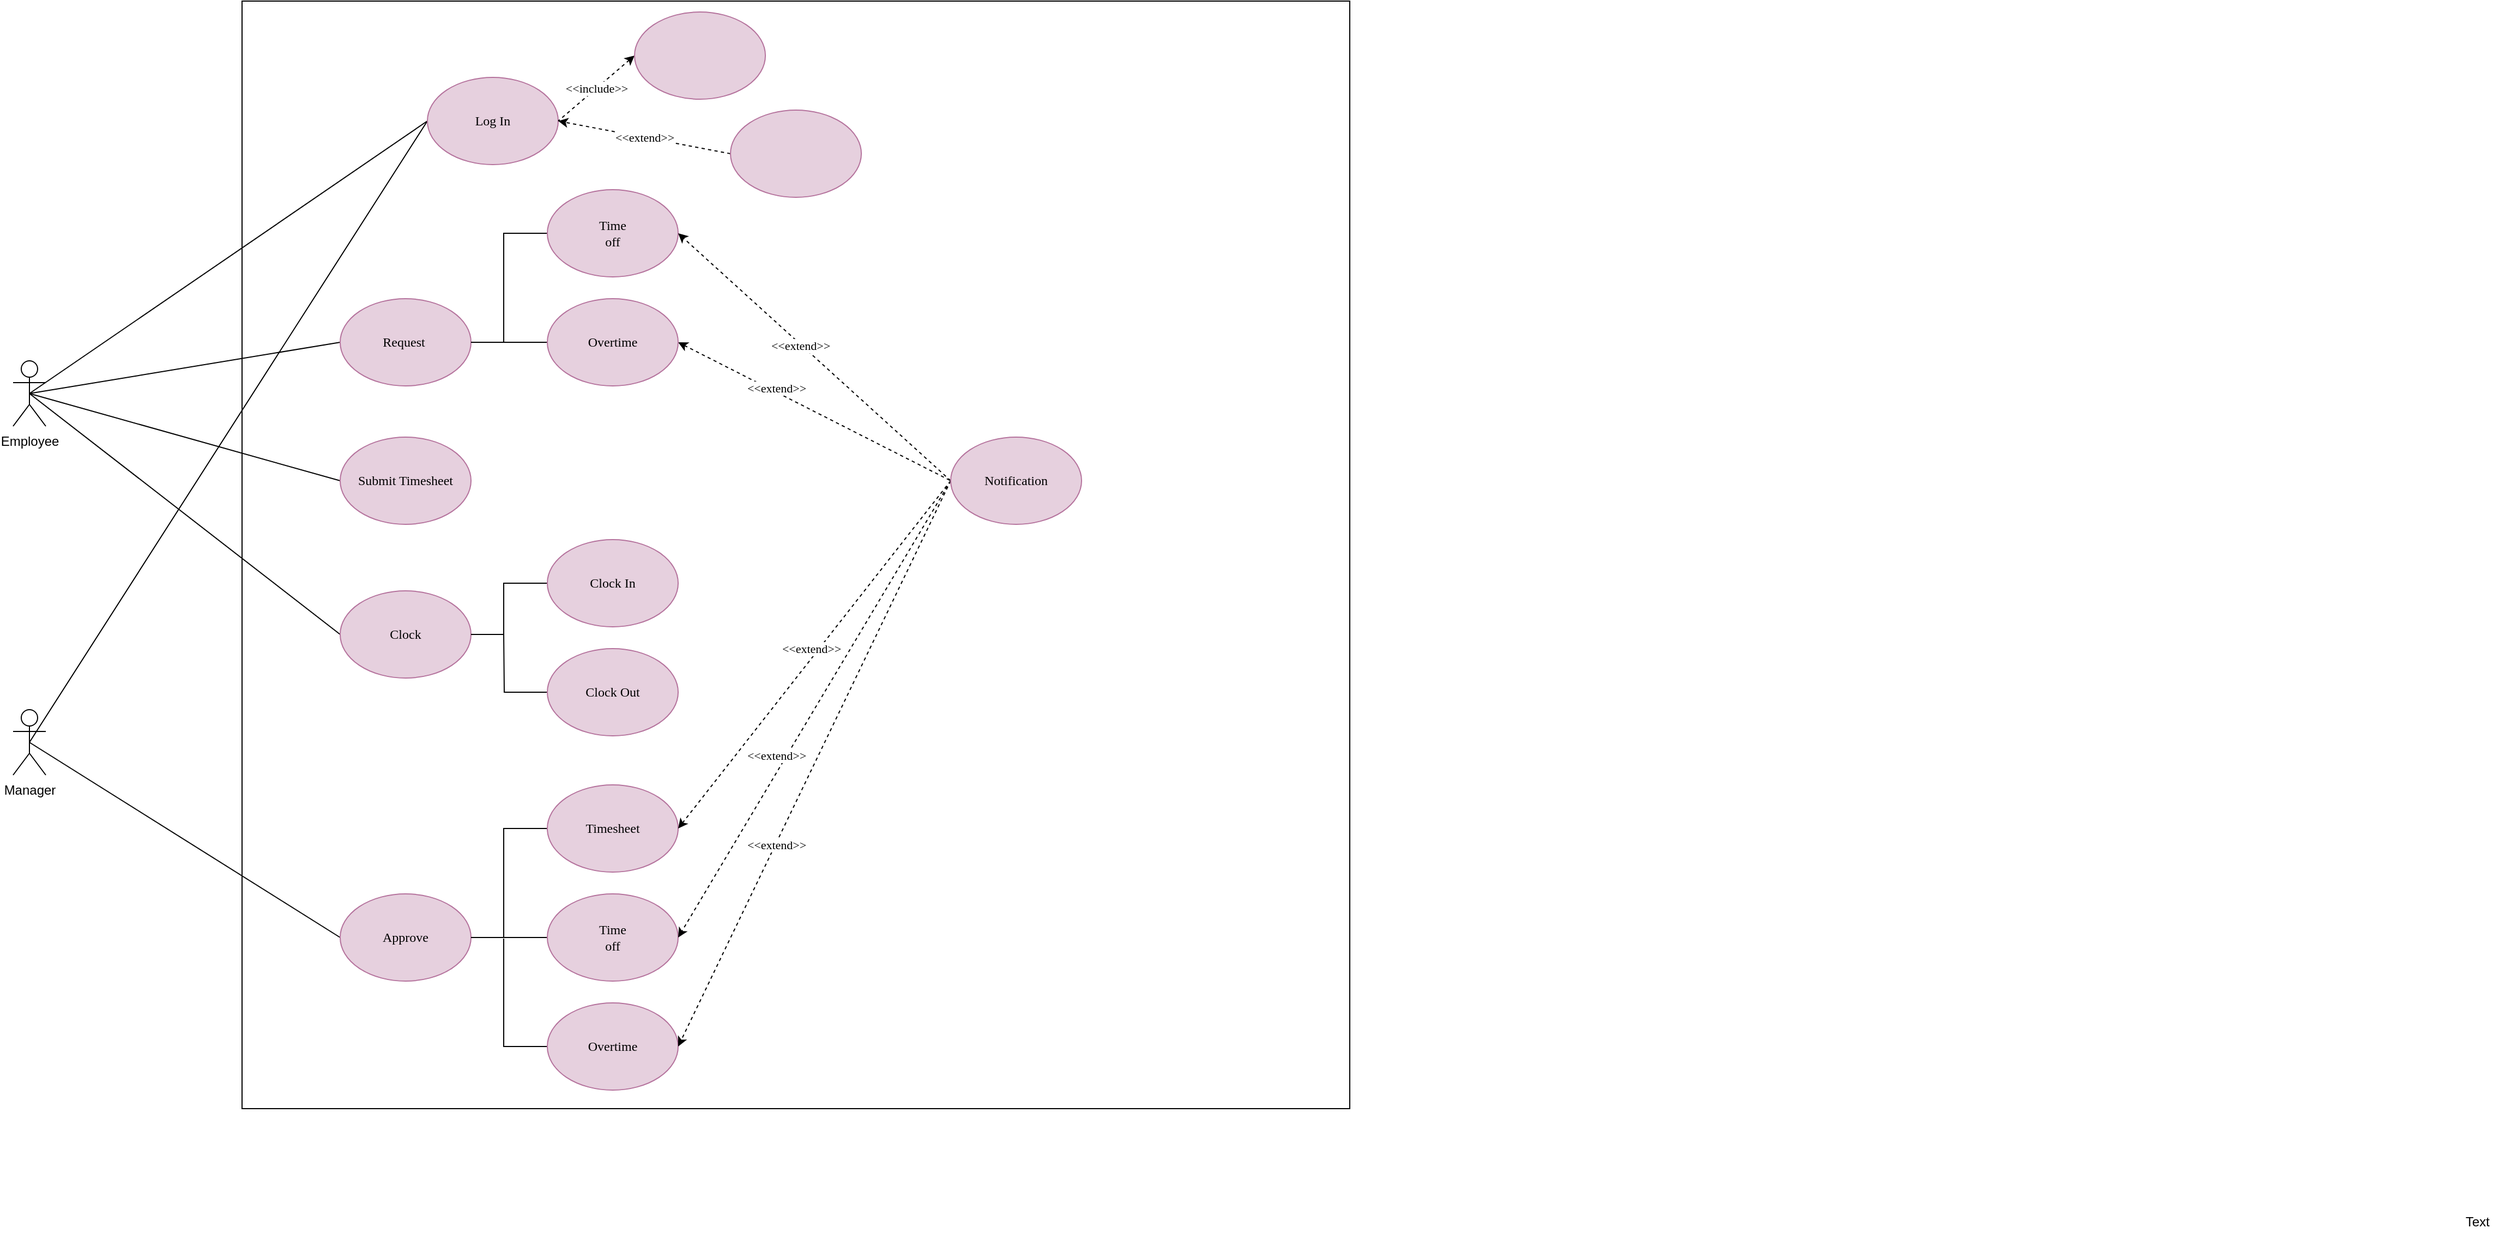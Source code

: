 <mxfile version="13.7.4" type="github">
  <diagram name="Page-1" id="e7e014a7-5840-1c2e-5031-d8a46d1fe8dd">
    <mxGraphModel dx="1892" dy="2104" grid="1" gridSize="10" guides="1" tooltips="1" connect="1" arrows="1" fold="1" page="1" pageScale="1" pageWidth="1169" pageHeight="826" background="#ffffff" math="0" shadow="0">
      <root>
        <mxCell id="0" />
        <mxCell id="1" parent="0" />
        <mxCell id="o9tcD4hmygBaCGeAGvL4-41" value="" style="whiteSpace=wrap;html=1;aspect=fixed;" vertex="1" parent="1">
          <mxGeometry x="550" y="-310" width="1016" height="1016" as="geometry" />
        </mxCell>
        <mxCell id="o9tcD4hmygBaCGeAGvL4-79" style="edgeStyle=none;rounded=0;orthogonalLoop=1;jettySize=auto;html=1;exitX=0.5;exitY=0.5;exitDx=0;exitDy=0;exitPerimeter=0;entryX=0;entryY=0.5;entryDx=0;entryDy=0;endArrow=none;endFill=0;strokeColor=#000000;" edge="1" parent="1" source="o9tcD4hmygBaCGeAGvL4-42" target="o9tcD4hmygBaCGeAGvL4-47">
          <mxGeometry relative="1" as="geometry" />
        </mxCell>
        <mxCell id="o9tcD4hmygBaCGeAGvL4-42" value="Employee" style="shape=umlActor;verticalLabelPosition=bottom;verticalAlign=top;html=1;outlineConnect=0;" vertex="1" parent="1">
          <mxGeometry x="340" y="20" width="30" height="60" as="geometry" />
        </mxCell>
        <mxCell id="o9tcD4hmygBaCGeAGvL4-43" value="Manager" style="shape=umlActor;verticalLabelPosition=bottom;verticalAlign=top;html=1;outlineConnect=0;" vertex="1" parent="1">
          <mxGeometry x="340" y="340" width="30" height="60" as="geometry" />
        </mxCell>
        <mxCell id="o9tcD4hmygBaCGeAGvL4-80" style="edgeStyle=none;rounded=0;orthogonalLoop=1;jettySize=auto;html=1;exitX=0;exitY=0.5;exitDx=0;exitDy=0;endArrow=none;endFill=0;strokeColor=#000000;entryX=0.5;entryY=0.5;entryDx=0;entryDy=0;entryPerimeter=0;" edge="1" parent="1" source="o9tcD4hmygBaCGeAGvL4-46" target="o9tcD4hmygBaCGeAGvL4-42">
          <mxGeometry relative="1" as="geometry">
            <mxPoint x="360" y="50" as="targetPoint" />
          </mxGeometry>
        </mxCell>
        <mxCell id="o9tcD4hmygBaCGeAGvL4-83" style="edgeStyle=none;rounded=0;orthogonalLoop=1;jettySize=auto;html=1;exitX=0;exitY=0.5;exitDx=0;exitDy=0;entryX=0.5;entryY=0.5;entryDx=0;entryDy=0;entryPerimeter=0;endArrow=none;endFill=0;strokeColor=#000000;" edge="1" parent="1" source="o9tcD4hmygBaCGeAGvL4-46" target="o9tcD4hmygBaCGeAGvL4-43">
          <mxGeometry relative="1" as="geometry" />
        </mxCell>
        <mxCell id="o9tcD4hmygBaCGeAGvL4-46" value="" style="ellipse;whiteSpace=wrap;html=1;strokeColor=#B5739D;fillColor=#E6D0DE;" vertex="1" parent="1">
          <mxGeometry x="720" y="-240" width="120" height="80" as="geometry" />
        </mxCell>
        <mxCell id="o9tcD4hmygBaCGeAGvL4-47" value="&lt;font face=&quot;Garamond&quot;&gt;Request&amp;nbsp;&lt;/font&gt;" style="ellipse;whiteSpace=wrap;html=1;strokeColor=#B5739D;fillColor=#E6D0DE;" vertex="1" parent="1">
          <mxGeometry x="640" y="-37" width="120" height="80" as="geometry" />
        </mxCell>
        <mxCell id="o9tcD4hmygBaCGeAGvL4-75" style="edgeStyle=orthogonalEdgeStyle;rounded=0;orthogonalLoop=1;jettySize=auto;html=1;exitX=0;exitY=0.5;exitDx=0;exitDy=0;entryX=1;entryY=0.5;entryDx=0;entryDy=0;endArrow=none;endFill=0;strokeColor=#000000;" edge="1" parent="1" source="o9tcD4hmygBaCGeAGvL4-48" target="o9tcD4hmygBaCGeAGvL4-47">
          <mxGeometry relative="1" as="geometry">
            <Array as="points">
              <mxPoint x="790" y="-97" />
              <mxPoint x="790" y="3" />
            </Array>
          </mxGeometry>
        </mxCell>
        <mxCell id="o9tcD4hmygBaCGeAGvL4-48" value="" style="ellipse;whiteSpace=wrap;html=1;strokeColor=#B5739D;fillColor=#E6D0DE;fontStyle=1" vertex="1" parent="1">
          <mxGeometry x="830" y="-137" width="120" height="80" as="geometry" />
        </mxCell>
        <mxCell id="o9tcD4hmygBaCGeAGvL4-78" style="edgeStyle=orthogonalEdgeStyle;rounded=0;orthogonalLoop=1;jettySize=auto;html=1;exitX=0;exitY=0.5;exitDx=0;exitDy=0;endArrow=none;endFill=0;strokeColor=#000000;" edge="1" parent="1" source="o9tcD4hmygBaCGeAGvL4-49">
          <mxGeometry relative="1" as="geometry">
            <mxPoint x="790" y="3" as="targetPoint" />
          </mxGeometry>
        </mxCell>
        <mxCell id="o9tcD4hmygBaCGeAGvL4-99" style="edgeStyle=none;rounded=0;orthogonalLoop=1;jettySize=auto;html=1;exitX=1;exitY=0.5;exitDx=0;exitDy=0;entryX=0;entryY=0.5;entryDx=0;entryDy=0;dashed=1;startArrow=classic;startFill=1;endArrow=none;endFill=0;strokeColor=#000000;fontFamily=Garamond;" edge="1" parent="1" source="o9tcD4hmygBaCGeAGvL4-49" target="o9tcD4hmygBaCGeAGvL4-98">
          <mxGeometry relative="1" as="geometry" />
        </mxCell>
        <mxCell id="o9tcD4hmygBaCGeAGvL4-49" value="&lt;font face=&quot;Garamond&quot;&gt;Overtime&lt;/font&gt;" style="ellipse;whiteSpace=wrap;html=1;strokeColor=#B5739D;fillColor=#E6D0DE;" vertex="1" parent="1">
          <mxGeometry x="830" y="-37" width="120" height="80" as="geometry" />
        </mxCell>
        <mxCell id="o9tcD4hmygBaCGeAGvL4-50" value="&lt;font face=&quot;Garamond&quot;&gt;Log In&lt;/font&gt;" style="text;html=1;strokeColor=none;fillColor=none;align=center;verticalAlign=middle;whiteSpace=wrap;rounded=0;" vertex="1" parent="1">
          <mxGeometry x="760" y="-210" width="40" height="20" as="geometry" />
        </mxCell>
        <mxCell id="o9tcD4hmygBaCGeAGvL4-91" style="edgeStyle=none;rounded=0;orthogonalLoop=1;jettySize=auto;html=1;exitX=0;exitY=0.5;exitDx=0;exitDy=0;entryX=0.5;entryY=0.5;entryDx=0;entryDy=0;entryPerimeter=0;endArrow=none;endFill=0;strokeColor=#000000;fontFamily=Garamond;" edge="1" parent="1" source="o9tcD4hmygBaCGeAGvL4-51" target="o9tcD4hmygBaCGeAGvL4-42">
          <mxGeometry relative="1" as="geometry" />
        </mxCell>
        <mxCell id="o9tcD4hmygBaCGeAGvL4-51" value="&lt;font face=&quot;Garamond&quot;&gt;Submit Timesheet&lt;/font&gt;" style="ellipse;whiteSpace=wrap;html=1;strokeColor=#B5739D;fillColor=#E6D0DE;" vertex="1" parent="1">
          <mxGeometry x="640" y="90" width="120" height="80" as="geometry" />
        </mxCell>
        <mxCell id="o9tcD4hmygBaCGeAGvL4-81" style="edgeStyle=none;rounded=0;orthogonalLoop=1;jettySize=auto;html=1;exitX=0;exitY=0.5;exitDx=0;exitDy=0;endArrow=none;endFill=0;strokeColor=#000000;entryX=0.5;entryY=0.5;entryDx=0;entryDy=0;entryPerimeter=0;" edge="1" parent="1" source="o9tcD4hmygBaCGeAGvL4-52" target="o9tcD4hmygBaCGeAGvL4-42">
          <mxGeometry relative="1" as="geometry">
            <mxPoint x="360" y="50" as="targetPoint" />
          </mxGeometry>
        </mxCell>
        <mxCell id="o9tcD4hmygBaCGeAGvL4-52" value="&lt;font face=&quot;Garamond&quot;&gt;Clock&lt;/font&gt;" style="ellipse;whiteSpace=wrap;html=1;strokeColor=#B5739D;fillColor=#E6D0DE;" vertex="1" parent="1">
          <mxGeometry x="640" y="231" width="120" height="80" as="geometry" />
        </mxCell>
        <mxCell id="o9tcD4hmygBaCGeAGvL4-73" style="edgeStyle=orthogonalEdgeStyle;rounded=0;orthogonalLoop=1;jettySize=auto;html=1;exitX=0;exitY=0.5;exitDx=0;exitDy=0;entryX=1;entryY=0.5;entryDx=0;entryDy=0;endArrow=none;endFill=0;strokeColor=#000000;" edge="1" parent="1" source="o9tcD4hmygBaCGeAGvL4-53" target="o9tcD4hmygBaCGeAGvL4-52">
          <mxGeometry relative="1" as="geometry">
            <Array as="points">
              <mxPoint x="790" y="224" />
              <mxPoint x="790" y="271" />
            </Array>
          </mxGeometry>
        </mxCell>
        <mxCell id="o9tcD4hmygBaCGeAGvL4-53" value="&lt;font face=&quot;Garamond&quot;&gt;Clock In&lt;/font&gt;" style="ellipse;whiteSpace=wrap;html=1;strokeColor=#B5739D;fillColor=#E6D0DE;" vertex="1" parent="1">
          <mxGeometry x="830" y="184" width="120" height="80" as="geometry" />
        </mxCell>
        <mxCell id="o9tcD4hmygBaCGeAGvL4-74" style="edgeStyle=orthogonalEdgeStyle;rounded=0;orthogonalLoop=1;jettySize=auto;html=1;exitX=0;exitY=0.5;exitDx=0;exitDy=0;endArrow=none;endFill=0;strokeColor=#000000;" edge="1" parent="1" source="o9tcD4hmygBaCGeAGvL4-54">
          <mxGeometry relative="1" as="geometry">
            <mxPoint x="790" y="270" as="targetPoint" />
          </mxGeometry>
        </mxCell>
        <mxCell id="o9tcD4hmygBaCGeAGvL4-54" value="&lt;font face=&quot;Garamond&quot;&gt;Clock Out&lt;/font&gt;" style="ellipse;whiteSpace=wrap;html=1;strokeColor=#B5739D;fillColor=#E6D0DE;" vertex="1" parent="1">
          <mxGeometry x="830" y="284" width="120" height="80" as="geometry" />
        </mxCell>
        <mxCell id="o9tcD4hmygBaCGeAGvL4-84" style="edgeStyle=none;rounded=0;orthogonalLoop=1;jettySize=auto;html=1;exitX=0;exitY=0.5;exitDx=0;exitDy=0;endArrow=none;endFill=0;strokeColor=#000000;entryX=0.5;entryY=0.5;entryDx=0;entryDy=0;entryPerimeter=0;" edge="1" parent="1" source="o9tcD4hmygBaCGeAGvL4-55" target="o9tcD4hmygBaCGeAGvL4-43">
          <mxGeometry relative="1" as="geometry">
            <mxPoint x="360" y="370" as="targetPoint" />
          </mxGeometry>
        </mxCell>
        <mxCell id="o9tcD4hmygBaCGeAGvL4-55" value="&lt;font face=&quot;Garamond&quot;&gt;Approve&lt;/font&gt;" style="ellipse;whiteSpace=wrap;html=1;strokeColor=#B5739D;fillColor=#E6D0DE;" vertex="1" parent="1">
          <mxGeometry x="640" y="509" width="120" height="80" as="geometry" />
        </mxCell>
        <mxCell id="o9tcD4hmygBaCGeAGvL4-70" style="edgeStyle=orthogonalEdgeStyle;rounded=0;orthogonalLoop=1;jettySize=auto;html=1;exitX=0;exitY=0.5;exitDx=0;exitDy=0;entryX=1;entryY=0.5;entryDx=0;entryDy=0;endArrow=none;endFill=0;strokeColor=#000000;" edge="1" parent="1" source="o9tcD4hmygBaCGeAGvL4-56" target="o9tcD4hmygBaCGeAGvL4-55">
          <mxGeometry relative="1" as="geometry">
            <Array as="points">
              <mxPoint x="790" y="449" />
              <mxPoint x="790" y="549" />
            </Array>
          </mxGeometry>
        </mxCell>
        <mxCell id="o9tcD4hmygBaCGeAGvL4-56" value="" style="ellipse;whiteSpace=wrap;html=1;strokeColor=#B5739D;fillColor=#E6D0DE;fontStyle=1" vertex="1" parent="1">
          <mxGeometry x="830" y="409" width="120" height="80" as="geometry" />
        </mxCell>
        <mxCell id="o9tcD4hmygBaCGeAGvL4-71" style="edgeStyle=orthogonalEdgeStyle;rounded=0;orthogonalLoop=1;jettySize=auto;html=1;exitX=0;exitY=0.5;exitDx=0;exitDy=0;endArrow=none;endFill=0;strokeColor=#000000;" edge="1" parent="1" source="o9tcD4hmygBaCGeAGvL4-57">
          <mxGeometry relative="1" as="geometry">
            <mxPoint x="790" y="549" as="targetPoint" />
          </mxGeometry>
        </mxCell>
        <mxCell id="o9tcD4hmygBaCGeAGvL4-57" value="" style="ellipse;whiteSpace=wrap;html=1;strokeColor=#B5739D;fillColor=#E6D0DE;" vertex="1" parent="1">
          <mxGeometry x="830" y="509" width="120" height="80" as="geometry" />
        </mxCell>
        <mxCell id="o9tcD4hmygBaCGeAGvL4-72" style="edgeStyle=orthogonalEdgeStyle;rounded=0;orthogonalLoop=1;jettySize=auto;html=1;exitX=0;exitY=0.5;exitDx=0;exitDy=0;endArrow=none;endFill=0;strokeColor=#000000;" edge="1" parent="1" source="o9tcD4hmygBaCGeAGvL4-58">
          <mxGeometry relative="1" as="geometry">
            <mxPoint x="790" y="550" as="targetPoint" />
            <Array as="points">
              <mxPoint x="790" y="649" />
            </Array>
          </mxGeometry>
        </mxCell>
        <mxCell id="o9tcD4hmygBaCGeAGvL4-58" value="" style="ellipse;whiteSpace=wrap;html=1;strokeColor=#B5739D;fillColor=#E6D0DE;" vertex="1" parent="1">
          <mxGeometry x="830" y="609" width="120" height="80" as="geometry" />
        </mxCell>
        <mxCell id="o9tcD4hmygBaCGeAGvL4-82" value="Text" style="text;html=1;align=center;verticalAlign=middle;resizable=0;points=[];autosize=1;" vertex="1" parent="1">
          <mxGeometry x="2580" y="800" width="40" height="20" as="geometry" />
        </mxCell>
        <mxCell id="o9tcD4hmygBaCGeAGvL4-85" value="Time off" style="text;html=1;strokeColor=none;fillColor=none;align=center;verticalAlign=middle;whiteSpace=wrap;rounded=0;fontFamily=Garamond;" vertex="1" parent="1">
          <mxGeometry x="870" y="-107" width="40" height="20" as="geometry" />
        </mxCell>
        <mxCell id="o9tcD4hmygBaCGeAGvL4-88" value="&lt;font face=&quot;Garamond&quot;&gt;Timesheet&lt;/font&gt;" style="text;html=1;strokeColor=none;fillColor=none;align=center;verticalAlign=middle;whiteSpace=wrap;rounded=0;" vertex="1" parent="1">
          <mxGeometry x="870" y="435.5" width="40" height="27" as="geometry" />
        </mxCell>
        <mxCell id="o9tcD4hmygBaCGeAGvL4-89" value="&lt;font face=&quot;Garamond&quot;&gt;Time off&lt;/font&gt;" style="text;html=1;strokeColor=none;fillColor=none;align=center;verticalAlign=middle;whiteSpace=wrap;rounded=0;" vertex="1" parent="1">
          <mxGeometry x="870" y="539" width="40" height="20" as="geometry" />
        </mxCell>
        <mxCell id="o9tcD4hmygBaCGeAGvL4-90" value="&lt;font face=&quot;Garamond&quot;&gt;Overtime&lt;/font&gt;" style="text;html=1;strokeColor=none;fillColor=none;align=center;verticalAlign=middle;whiteSpace=wrap;rounded=0;" vertex="1" parent="1">
          <mxGeometry x="870" y="639" width="40" height="20" as="geometry" />
        </mxCell>
        <mxCell id="o9tcD4hmygBaCGeAGvL4-96" value="&amp;lt;&amp;lt;include&amp;gt;&amp;gt;" style="edgeStyle=none;rounded=0;orthogonalLoop=1;jettySize=auto;html=1;exitX=0;exitY=0.5;exitDx=0;exitDy=0;entryX=1;entryY=0.5;entryDx=0;entryDy=0;endArrow=none;endFill=0;fontFamily=Garamond;dashed=1;startArrow=classic;startFill=1;" edge="1" parent="1" source="o9tcD4hmygBaCGeAGvL4-94" target="o9tcD4hmygBaCGeAGvL4-46">
          <mxGeometry relative="1" as="geometry" />
        </mxCell>
        <mxCell id="o9tcD4hmygBaCGeAGvL4-94" value="" style="ellipse;whiteSpace=wrap;html=1;strokeColor=#B5739D;fillColor=#E6D0DE;" vertex="1" parent="1">
          <mxGeometry x="910" y="-300" width="120" height="80" as="geometry" />
        </mxCell>
        <mxCell id="o9tcD4hmygBaCGeAGvL4-97" value="&amp;lt;&amp;lt;extend&amp;gt;&amp;gt;" style="edgeStyle=none;rounded=0;orthogonalLoop=1;jettySize=auto;html=1;exitX=0;exitY=0.5;exitDx=0;exitDy=0;entryX=1;entryY=0.5;entryDx=0;entryDy=0;dashed=1;startArrow=none;startFill=0;endArrow=classic;endFill=1;strokeColor=#000000;fontFamily=Garamond;" edge="1" parent="1" source="o9tcD4hmygBaCGeAGvL4-95" target="o9tcD4hmygBaCGeAGvL4-46">
          <mxGeometry relative="1" as="geometry" />
        </mxCell>
        <mxCell id="o9tcD4hmygBaCGeAGvL4-95" value="" style="ellipse;whiteSpace=wrap;html=1;strokeColor=#B5739D;fillColor=#E6D0DE;" vertex="1" parent="1">
          <mxGeometry x="998" y="-210" width="120" height="80" as="geometry" />
        </mxCell>
        <mxCell id="o9tcD4hmygBaCGeAGvL4-100" style="edgeStyle=none;rounded=0;orthogonalLoop=1;jettySize=auto;html=1;exitX=0;exitY=0.5;exitDx=0;exitDy=0;entryX=1;entryY=0.5;entryDx=0;entryDy=0;dashed=1;startArrow=none;startFill=0;endArrow=classic;endFill=1;strokeColor=#000000;fontFamily=Garamond;" edge="1" parent="1" source="o9tcD4hmygBaCGeAGvL4-98" target="o9tcD4hmygBaCGeAGvL4-48">
          <mxGeometry relative="1" as="geometry" />
        </mxCell>
        <mxCell id="o9tcD4hmygBaCGeAGvL4-105" value="&amp;lt;&amp;lt;extend&amp;gt;&amp;gt;" style="edgeLabel;html=1;align=center;verticalAlign=middle;resizable=0;points=[];fontFamily=Garamond;" vertex="1" connectable="0" parent="o9tcD4hmygBaCGeAGvL4-100">
          <mxGeometry x="0.099" y="1" relative="1" as="geometry">
            <mxPoint as="offset" />
          </mxGeometry>
        </mxCell>
        <mxCell id="o9tcD4hmygBaCGeAGvL4-102" style="edgeStyle=none;rounded=0;orthogonalLoop=1;jettySize=auto;html=1;exitX=0;exitY=0.5;exitDx=0;exitDy=0;entryX=1;entryY=0.5;entryDx=0;entryDy=0;dashed=1;startArrow=none;startFill=0;endArrow=classic;endFill=1;strokeColor=#000000;fontFamily=Garamond;" edge="1" parent="1" source="o9tcD4hmygBaCGeAGvL4-98" target="o9tcD4hmygBaCGeAGvL4-56">
          <mxGeometry relative="1" as="geometry" />
        </mxCell>
        <mxCell id="o9tcD4hmygBaCGeAGvL4-103" style="edgeStyle=none;rounded=0;orthogonalLoop=1;jettySize=auto;html=1;exitX=0;exitY=0.5;exitDx=0;exitDy=0;entryX=1;entryY=0.5;entryDx=0;entryDy=0;dashed=1;startArrow=none;startFill=0;endArrow=classic;endFill=1;strokeColor=#000000;fontFamily=Garamond;" edge="1" parent="1" source="o9tcD4hmygBaCGeAGvL4-98" target="o9tcD4hmygBaCGeAGvL4-57">
          <mxGeometry relative="1" as="geometry" />
        </mxCell>
        <mxCell id="o9tcD4hmygBaCGeAGvL4-104" style="edgeStyle=none;rounded=0;orthogonalLoop=1;jettySize=auto;html=1;exitX=0;exitY=0.5;exitDx=0;exitDy=0;entryX=1;entryY=0.5;entryDx=0;entryDy=0;dashed=1;startArrow=none;startFill=0;endArrow=classic;endFill=1;strokeColor=#000000;fontFamily=Garamond;" edge="1" parent="1" source="o9tcD4hmygBaCGeAGvL4-98" target="o9tcD4hmygBaCGeAGvL4-58">
          <mxGeometry relative="1" as="geometry" />
        </mxCell>
        <mxCell id="o9tcD4hmygBaCGeAGvL4-98" value="&lt;font face=&quot;Garamond&quot;&gt;Notification&lt;/font&gt;" style="ellipse;whiteSpace=wrap;html=1;strokeColor=#B5739D;fillColor=#E6D0DE;" vertex="1" parent="1">
          <mxGeometry x="1200" y="90" width="120" height="80" as="geometry" />
        </mxCell>
        <mxCell id="o9tcD4hmygBaCGeAGvL4-106" value="&amp;lt;&amp;lt;extend&amp;gt;&amp;gt;" style="edgeLabel;html=1;align=center;verticalAlign=middle;resizable=0;points=[];fontFamily=Garamond;" vertex="1" connectable="0" parent="1">
          <mxGeometry x="1071.624" y="2.995" as="geometry">
            <mxPoint x="-32" y="42" as="offset" />
          </mxGeometry>
        </mxCell>
        <mxCell id="o9tcD4hmygBaCGeAGvL4-107" value="&amp;lt;&amp;lt;extend&amp;gt;&amp;gt;" style="edgeLabel;html=1;align=center;verticalAlign=middle;resizable=0;points=[];fontFamily=Garamond;" vertex="1" connectable="0" parent="1">
          <mxGeometry x="1071.624" y="283.995" as="geometry" />
        </mxCell>
        <mxCell id="o9tcD4hmygBaCGeAGvL4-108" value="&amp;lt;&amp;lt;extend&amp;gt;&amp;gt;" style="edgeLabel;html=1;align=center;verticalAlign=middle;resizable=0;points=[];fontFamily=Garamond;" vertex="1" connectable="0" parent="1">
          <mxGeometry x="1091.624" y="35.705" as="geometry">
            <mxPoint x="-52" y="346" as="offset" />
          </mxGeometry>
        </mxCell>
        <mxCell id="o9tcD4hmygBaCGeAGvL4-109" value="&amp;lt;&amp;lt;extend&amp;gt;&amp;gt;" style="edgeLabel;html=1;align=center;verticalAlign=middle;resizable=0;points=[];fontFamily=Garamond;" vertex="1" connectable="0" parent="1">
          <mxGeometry x="1101.624" y="45.705" as="geometry">
            <mxPoint x="-62" y="418" as="offset" />
          </mxGeometry>
        </mxCell>
      </root>
    </mxGraphModel>
  </diagram>
</mxfile>
